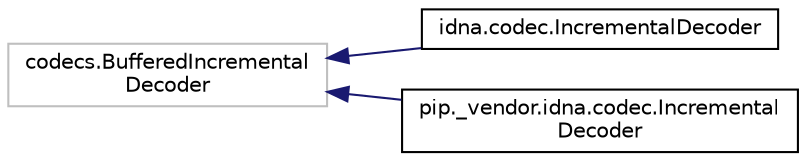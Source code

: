 digraph "Graphical Class Hierarchy"
{
 // LATEX_PDF_SIZE
  edge [fontname="Helvetica",fontsize="10",labelfontname="Helvetica",labelfontsize="10"];
  node [fontname="Helvetica",fontsize="10",shape=record];
  rankdir="LR";
  Node338 [label="codecs.BufferedIncremental\lDecoder",height=0.2,width=0.4,color="grey75", fillcolor="white", style="filled",tooltip=" "];
  Node338 -> Node0 [dir="back",color="midnightblue",fontsize="10",style="solid",fontname="Helvetica"];
  Node0 [label="idna.codec.IncrementalDecoder",height=0.2,width=0.4,color="black", fillcolor="white", style="filled",URL="$classidna_1_1codec_1_1IncrementalDecoder.html",tooltip=" "];
  Node338 -> Node340 [dir="back",color="midnightblue",fontsize="10",style="solid",fontname="Helvetica"];
  Node340 [label="pip._vendor.idna.codec.Incremental\lDecoder",height=0.2,width=0.4,color="black", fillcolor="white", style="filled",URL="$classpip_1_1__vendor_1_1idna_1_1codec_1_1IncrementalDecoder.html",tooltip=" "];
}
